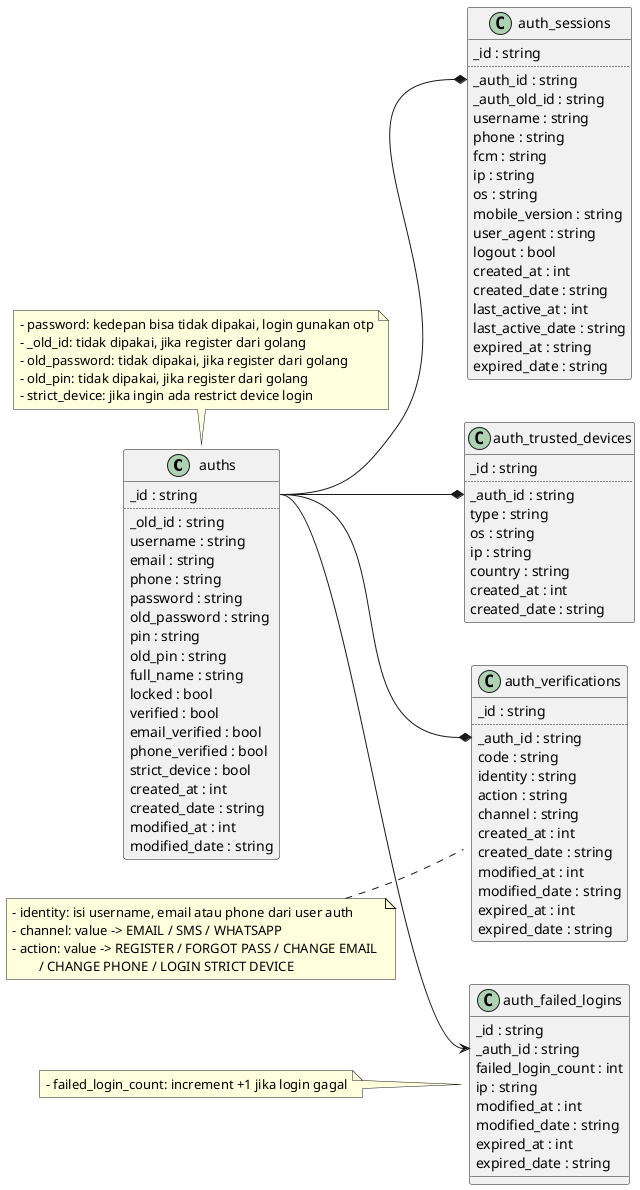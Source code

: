 @startuml
left to right direction

class auths {
    _id : string
    ..
    _old_id : string
    username : string
    email : string
    phone : string
    password : string
    old_password : string
    pin : string
    old_pin : string
    full_name : string
    locked : bool
    verified : bool
    email_verified : bool
    phone_verified : bool
    strict_device : bool
    created_at : int
    created_date : string
    modified_at : int 
    modified_date : string
}
note top of auths 
    - password: kedepan bisa tidak dipakai, login gunakan otp
    - _old_id: tidak dipakai, jika register dari golang
    - old_password: tidak dipakai, jika register dari golang
    - old_pin: tidak dipakai, jika register dari golang
    - strict_device: jika ingin ada restrict device login
end note

class auth_verifications {
  _id : string
  ..
  _auth_id : string
  code : string
  identity : string
  action : string
  channel : string
  created_at : int
  created_date : string
  modified_at : int
  modified_date : string
  expired_at : int
  expired_date : string
}
note left of auth_verifications 
    - identity: isi username, email atau phone dari user auth
    - channel: value -> EMAIL / SMS / WHATSAPP
    - action: value -> REGISTER / FORGOT PASS / CHANGE EMAIL 
            / CHANGE PHONE / LOGIN STRICT DEVICE
end note

class auth_sessions {
    _id : string
    ..
    _auth_id : string
    _auth_old_id : string
    username : string
    phone : string
    fcm : string
    ip : string
    os : string
    mobile_version : string
    user_agent : string
    logout : bool
    created_at : int
    created_date : string
    last_active_at : int
    last_active_date : string
    expired_at : string
    expired_date : string
}

class auth_trusted_devices {
    _id : string
    ..
    _auth_id : string
    type : string
    os : string
    ip : string
    country : string
    created_at : int
    created_date : string
}

class auth_failed_logins {
    _id : string
    _auth_id : string
    failed_login_count : int
    ip : string
    modified_at : int
    modified_date : string
    expired_at : int
    expired_date : string
}
note left of auth_failed_logins 
    - failed_login_count: increment +1 jika login gagal
end note

auths::_id --* auth_verifications::_auth_id
auths::_id --* auth_sessions::_auth_id
auths::_id --* auth_trusted_devices::_auth_id
auths::_id --> auth_failed_logins::_auth_id
@enduml